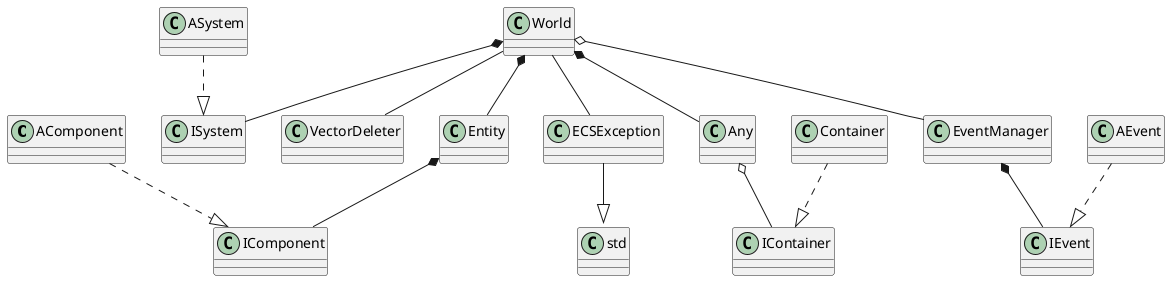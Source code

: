 @startuml

AComponent ..|> IComponent
AEvent ..|> IEvent
ASystem ..|> ISystem
Container ..|> IContainer
ECSException --|> std::exception

Any o-- IContainer
Entity *-- IComponent
EventManager *-- IEvent

World *-- Any
World *-- Entity
World *-- ISystem
World o-- EventManager
World -- VectorDeleter
World -- ECSException

@enduml
